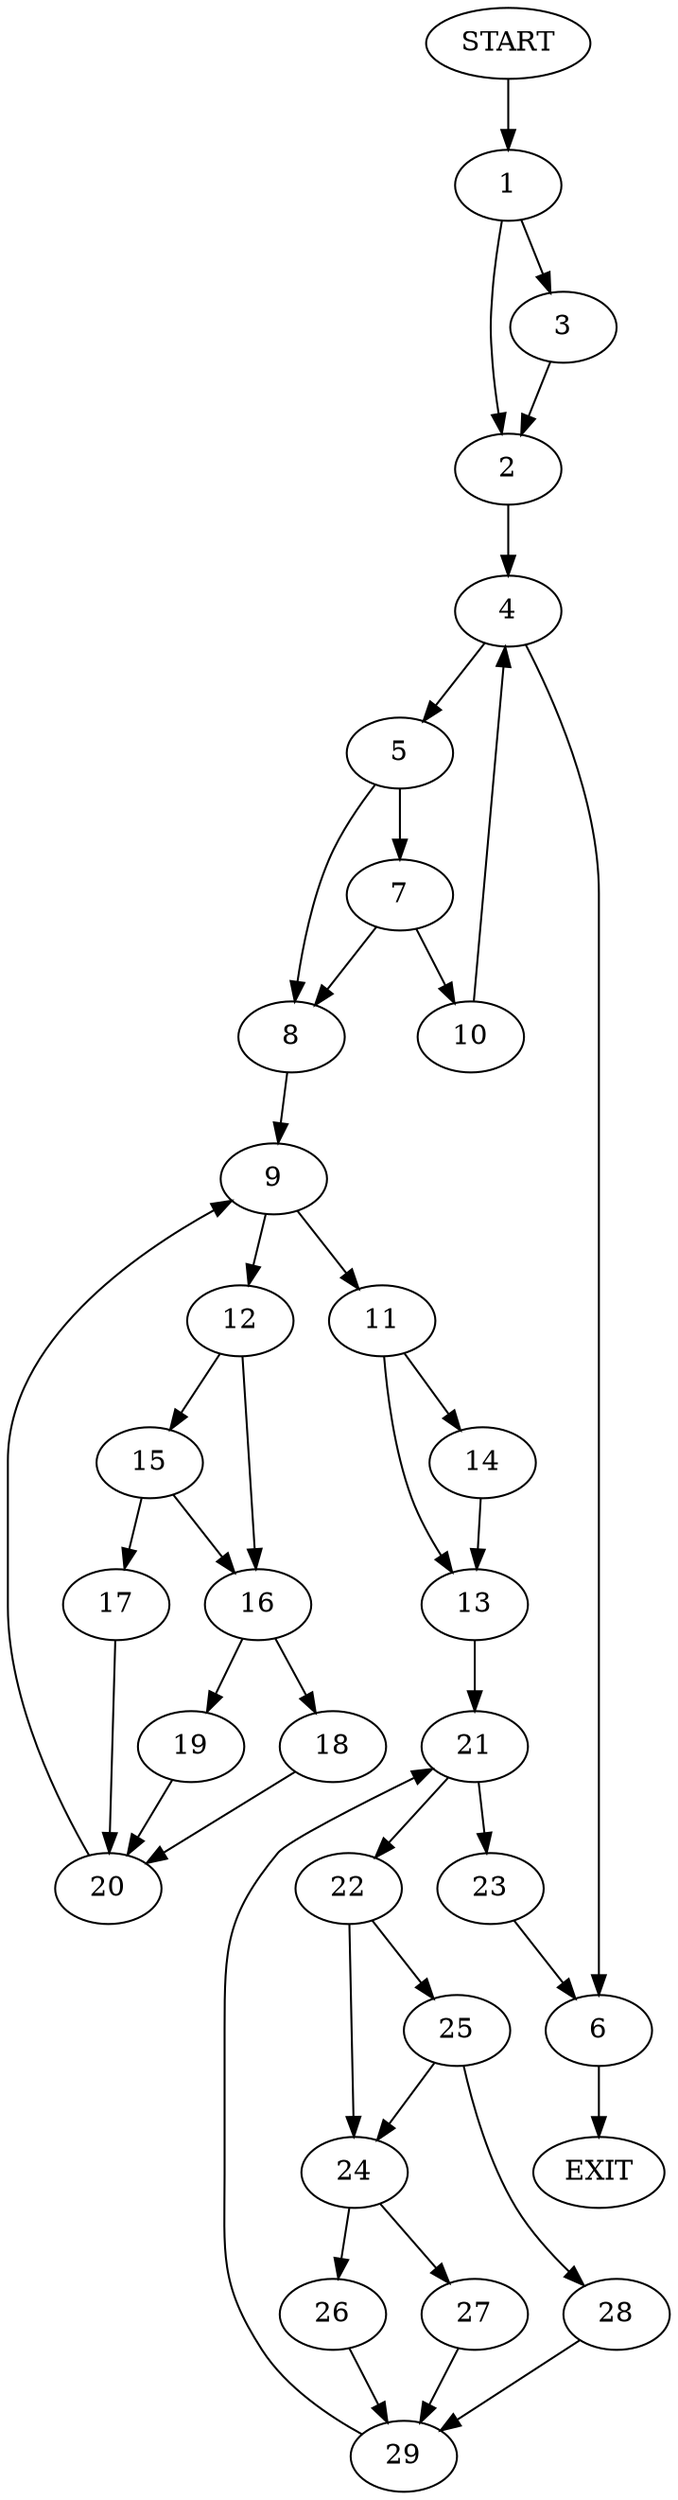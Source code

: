 digraph {
0 [label="START"]
30 [label="EXIT"]
0 -> 1
1 -> 2
1 -> 3
3 -> 2
2 -> 4
4 -> 5
4 -> 6
5 -> 7
5 -> 8
6 -> 30
8 -> 9
7 -> 10
7 -> 8
10 -> 4
9 -> 11
9 -> 12
11 -> 13
11 -> 14
12 -> 15
12 -> 16
15 -> 17
15 -> 16
16 -> 18
16 -> 19
17 -> 20
20 -> 9
18 -> 20
19 -> 20
13 -> 21
14 -> 13
21 -> 22
21 -> 23
22 -> 24
22 -> 25
23 -> 6
24 -> 26
24 -> 27
25 -> 28
25 -> 24
28 -> 29
29 -> 21
26 -> 29
27 -> 29
}
